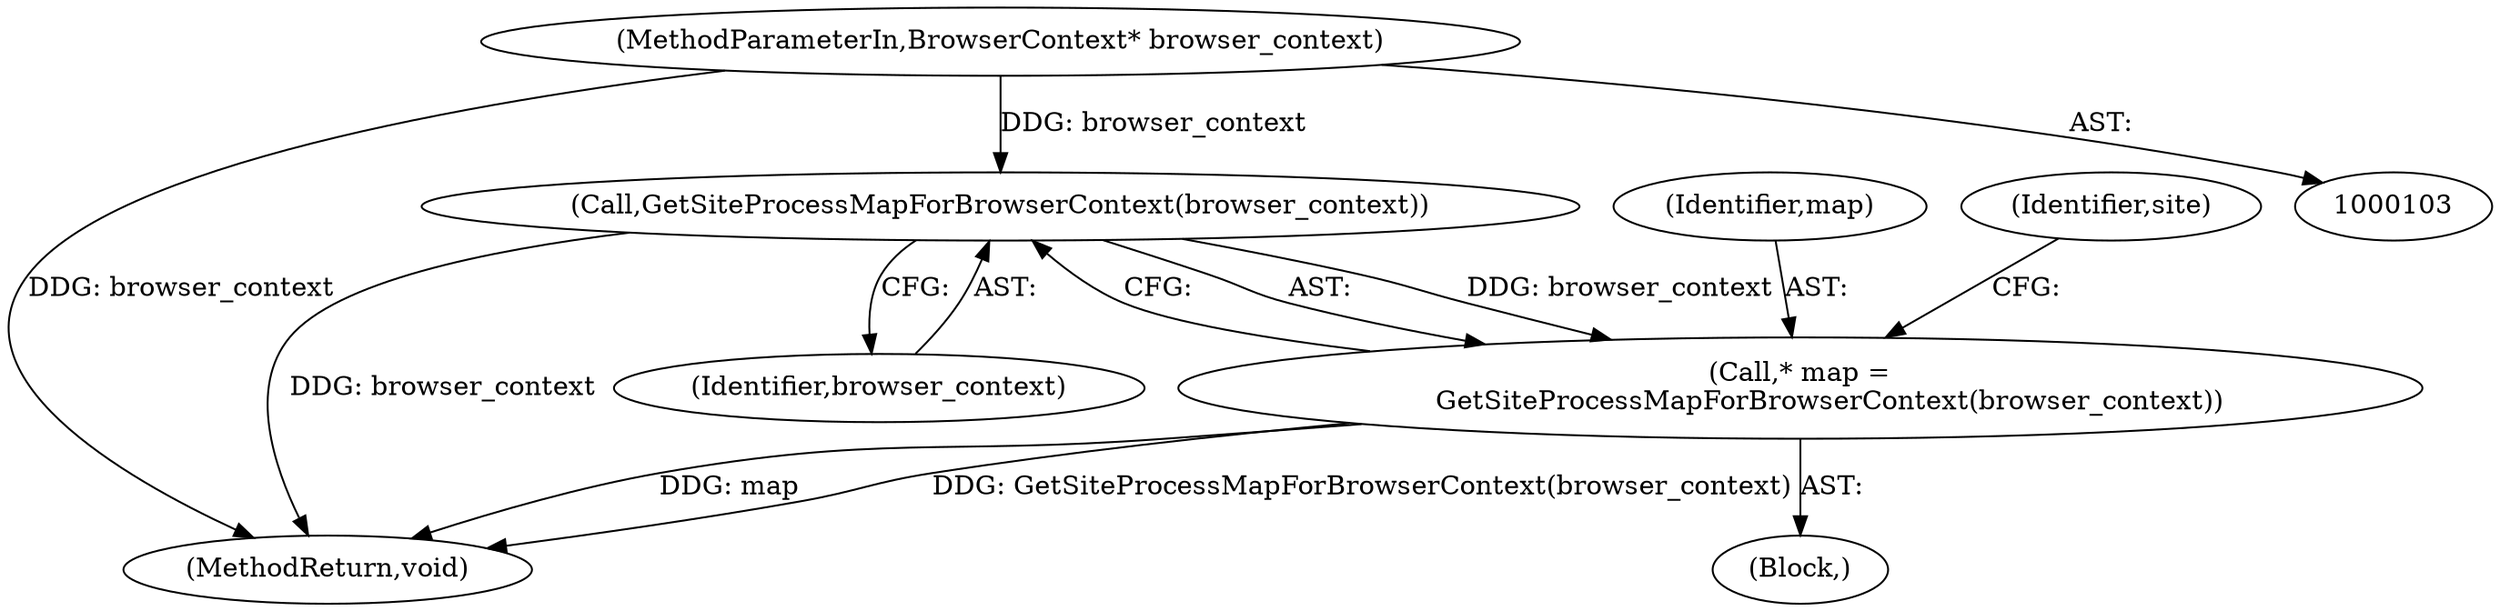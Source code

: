 digraph "0_Chrome_c3efb8738ab59766c88855ad62c812af78490c04_0@pointer" {
"1000111" [label="(Call,GetSiteProcessMapForBrowserContext(browser_context))"];
"1000104" [label="(MethodParameterIn,BrowserContext* browser_context)"];
"1000109" [label="(Call,* map =\n       GetSiteProcessMapForBrowserContext(browser_context))"];
"1000110" [label="(Identifier,map)"];
"1000109" [label="(Call,* map =\n       GetSiteProcessMapForBrowserContext(browser_context))"];
"1000115" [label="(Identifier,site)"];
"1000104" [label="(MethodParameterIn,BrowserContext* browser_context)"];
"1000111" [label="(Call,GetSiteProcessMapForBrowserContext(browser_context))"];
"1000112" [label="(Identifier,browser_context)"];
"1000123" [label="(MethodReturn,void)"];
"1000107" [label="(Block,)"];
"1000111" -> "1000109"  [label="AST: "];
"1000111" -> "1000112"  [label="CFG: "];
"1000112" -> "1000111"  [label="AST: "];
"1000109" -> "1000111"  [label="CFG: "];
"1000111" -> "1000123"  [label="DDG: browser_context"];
"1000111" -> "1000109"  [label="DDG: browser_context"];
"1000104" -> "1000111"  [label="DDG: browser_context"];
"1000104" -> "1000103"  [label="AST: "];
"1000104" -> "1000123"  [label="DDG: browser_context"];
"1000109" -> "1000107"  [label="AST: "];
"1000110" -> "1000109"  [label="AST: "];
"1000115" -> "1000109"  [label="CFG: "];
"1000109" -> "1000123"  [label="DDG: map"];
"1000109" -> "1000123"  [label="DDG: GetSiteProcessMapForBrowserContext(browser_context)"];
}
